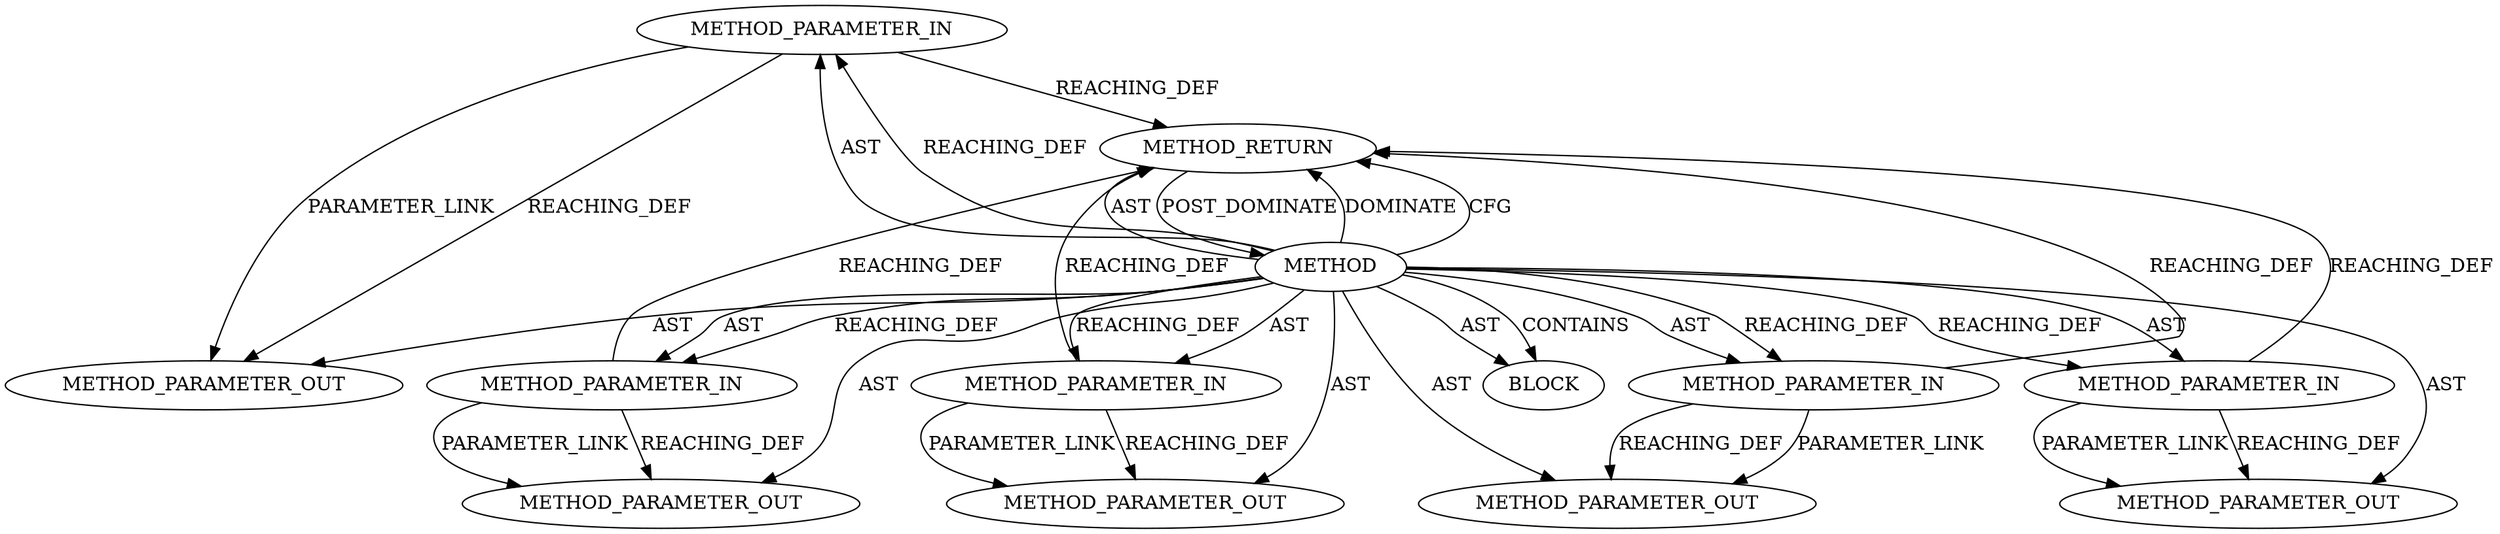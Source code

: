 digraph {
  22080 [label=METHOD_PARAMETER_OUT ORDER=4 CODE="p4" IS_VARIADIC=false TYPE_FULL_NAME="ANY" EVALUATION_STRATEGY="BY_VALUE" INDEX=4 NAME="p4"]
  20173 [label=METHOD_PARAMETER_IN ORDER=4 CODE="p4" IS_VARIADIC=false TYPE_FULL_NAME="ANY" EVALUATION_STRATEGY="BY_VALUE" INDEX=4 NAME="p4"]
  20174 [label=METHOD_PARAMETER_IN ORDER=5 CODE="p5" IS_VARIADIC=false TYPE_FULL_NAME="ANY" EVALUATION_STRATEGY="BY_VALUE" INDEX=5 NAME="p5"]
  22078 [label=METHOD_PARAMETER_OUT ORDER=2 CODE="p2" IS_VARIADIC=false TYPE_FULL_NAME="ANY" EVALUATION_STRATEGY="BY_VALUE" INDEX=2 NAME="p2"]
  20170 [label=METHOD_PARAMETER_IN ORDER=1 CODE="p1" IS_VARIADIC=false TYPE_FULL_NAME="ANY" EVALUATION_STRATEGY="BY_VALUE" INDEX=1 NAME="p1"]
  22079 [label=METHOD_PARAMETER_OUT ORDER=3 CODE="p3" IS_VARIADIC=false TYPE_FULL_NAME="ANY" EVALUATION_STRATEGY="BY_VALUE" INDEX=3 NAME="p3"]
  22077 [label=METHOD_PARAMETER_OUT ORDER=1 CODE="p1" IS_VARIADIC=false TYPE_FULL_NAME="ANY" EVALUATION_STRATEGY="BY_VALUE" INDEX=1 NAME="p1"]
  20176 [label=METHOD_RETURN ORDER=2 CODE="RET" TYPE_FULL_NAME="ANY" EVALUATION_STRATEGY="BY_VALUE"]
  20169 [label=METHOD AST_PARENT_TYPE="NAMESPACE_BLOCK" AST_PARENT_FULL_NAME="<global>" ORDER=0 CODE="<empty>" FULL_NAME="csum_tcpudp_magic" IS_EXTERNAL=true FILENAME="<empty>" SIGNATURE="" NAME="csum_tcpudp_magic"]
  20171 [label=METHOD_PARAMETER_IN ORDER=2 CODE="p2" IS_VARIADIC=false TYPE_FULL_NAME="ANY" EVALUATION_STRATEGY="BY_VALUE" INDEX=2 NAME="p2"]
  20175 [label=BLOCK ORDER=1 ARGUMENT_INDEX=1 CODE="<empty>" TYPE_FULL_NAME="ANY"]
  22081 [label=METHOD_PARAMETER_OUT ORDER=5 CODE="p5" IS_VARIADIC=false TYPE_FULL_NAME="ANY" EVALUATION_STRATEGY="BY_VALUE" INDEX=5 NAME="p5"]
  20172 [label=METHOD_PARAMETER_IN ORDER=3 CODE="p3" IS_VARIADIC=false TYPE_FULL_NAME="ANY" EVALUATION_STRATEGY="BY_VALUE" INDEX=3 NAME="p3"]
  20169 -> 20175 [label=CONTAINS ]
  20176 -> 20169 [label=POST_DOMINATE ]
  20169 -> 20172 [label=REACHING_DEF VARIABLE=""]
  20171 -> 22078 [label=REACHING_DEF VARIABLE="p2"]
  20169 -> 20173 [label=AST ]
  20172 -> 20176 [label=REACHING_DEF VARIABLE="p3"]
  20174 -> 20176 [label=REACHING_DEF VARIABLE="p5"]
  20170 -> 22077 [label=PARAMETER_LINK ]
  20169 -> 22081 [label=AST ]
  20173 -> 22080 [label=REACHING_DEF VARIABLE="p4"]
  20169 -> 20175 [label=AST ]
  20173 -> 22080 [label=PARAMETER_LINK ]
  20169 -> 20174 [label=AST ]
  20170 -> 20176 [label=REACHING_DEF VARIABLE="p1"]
  20169 -> 20172 [label=AST ]
  20171 -> 22078 [label=PARAMETER_LINK ]
  20169 -> 20176 [label=DOMINATE ]
  20170 -> 22077 [label=REACHING_DEF VARIABLE="p1"]
  20174 -> 22081 [label=PARAMETER_LINK ]
  20174 -> 22081 [label=REACHING_DEF VARIABLE="p5"]
  20172 -> 22079 [label=REACHING_DEF VARIABLE="p3"]
  20169 -> 20174 [label=REACHING_DEF VARIABLE=""]
  20169 -> 20170 [label=REACHING_DEF VARIABLE=""]
  20173 -> 20176 [label=REACHING_DEF VARIABLE="p4"]
  20169 -> 22077 [label=AST ]
  20169 -> 20170 [label=AST ]
  20169 -> 22079 [label=AST ]
  20171 -> 20176 [label=REACHING_DEF VARIABLE="p2"]
  20169 -> 20176 [label=CFG ]
  20169 -> 20171 [label=REACHING_DEF VARIABLE=""]
  20169 -> 20176 [label=AST ]
  20169 -> 20171 [label=AST ]
  20169 -> 22078 [label=AST ]
  20172 -> 22079 [label=PARAMETER_LINK ]
  20169 -> 20173 [label=REACHING_DEF VARIABLE=""]
  20169 -> 22080 [label=AST ]
}
